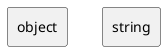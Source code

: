 {
  "sha1": "52e7dwdl8ijzx3xhuuxtvcihnk3bkn6",
  "insertion": {
    "when": "2024-05-30T20:48:20.638Z",
    "url": "https://forum.plantuml.net/15360/ideas-for-2-new-json-builtins",
    "user": "plantuml@gmail.com"
  }
}
@startuml
!$json_object = {
"name": "Mark McGwire", "hr": 65, "avg":  0.278
}


rectangle %get_json_type($json_object)

!if %get_json_type($myjson)=="ok"
rectangle working
!endif

rectangle %get_json_type($json_object.name)

@enduml
